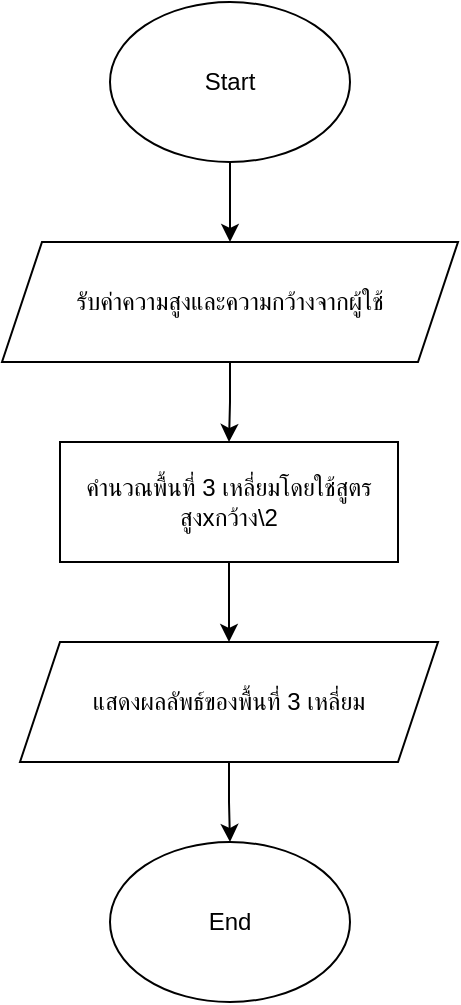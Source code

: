 <mxfile version="24.9.0">
  <diagram name="หน้า-1" id="0fBWH7ecKhA2h3ilsx1q">
    <mxGraphModel dx="1666" dy="747" grid="1" gridSize="10" guides="1" tooltips="1" connect="1" arrows="1" fold="1" page="1" pageScale="1" pageWidth="827" pageHeight="1169" math="0" shadow="0">
      <root>
        <mxCell id="0" />
        <mxCell id="1" parent="0" />
        <mxCell id="dpMSwJJegg2xjnV_pQBU-2" value="" style="edgeStyle=orthogonalEdgeStyle;rounded=0;orthogonalLoop=1;jettySize=auto;html=1;" edge="1" parent="1" source="F6e6mWZ_462r1k3fH2Ds-2" target="dpMSwJJegg2xjnV_pQBU-1">
          <mxGeometry relative="1" as="geometry" />
        </mxCell>
        <mxCell id="F6e6mWZ_462r1k3fH2Ds-2" value="Start" style="ellipse;whiteSpace=wrap;html=1;" parent="1" vertex="1">
          <mxGeometry x="354" y="20" width="120" height="80" as="geometry" />
        </mxCell>
        <mxCell id="F6e6mWZ_462r1k3fH2Ds-12" value="End" style="ellipse;whiteSpace=wrap;html=1;" parent="1" vertex="1">
          <mxGeometry x="354" y="440" width="120" height="80" as="geometry" />
        </mxCell>
        <mxCell id="dpMSwJJegg2xjnV_pQBU-6" value="" style="edgeStyle=orthogonalEdgeStyle;rounded=0;orthogonalLoop=1;jettySize=auto;html=1;" edge="1" parent="1" source="dpMSwJJegg2xjnV_pQBU-1" target="dpMSwJJegg2xjnV_pQBU-3">
          <mxGeometry relative="1" as="geometry" />
        </mxCell>
        <mxCell id="dpMSwJJegg2xjnV_pQBU-1" value="รับค่าความสูงและความกว้างจากผู้ใช้" style="shape=parallelogram;perimeter=parallelogramPerimeter;whiteSpace=wrap;html=1;fixedSize=1;" vertex="1" parent="1">
          <mxGeometry x="300" y="140" width="228" height="60" as="geometry" />
        </mxCell>
        <mxCell id="dpMSwJJegg2xjnV_pQBU-5" value="" style="edgeStyle=orthogonalEdgeStyle;rounded=0;orthogonalLoop=1;jettySize=auto;html=1;" edge="1" parent="1" source="dpMSwJJegg2xjnV_pQBU-3" target="dpMSwJJegg2xjnV_pQBU-4">
          <mxGeometry relative="1" as="geometry" />
        </mxCell>
        <mxCell id="dpMSwJJegg2xjnV_pQBU-3" value="คำนวณพื้นที่ 3 เหลี่ยมโดยใช้สูตร&lt;br&gt;&lt;div&gt;&lt;span style=&quot;background-color: initial;&quot;&gt;สูงx&lt;/span&gt;กว้าง\2&lt;/div&gt;" style="rounded=0;whiteSpace=wrap;html=1;" vertex="1" parent="1">
          <mxGeometry x="329" y="240" width="169" height="60" as="geometry" />
        </mxCell>
        <mxCell id="dpMSwJJegg2xjnV_pQBU-7" value="" style="edgeStyle=orthogonalEdgeStyle;rounded=0;orthogonalLoop=1;jettySize=auto;html=1;" edge="1" parent="1" source="dpMSwJJegg2xjnV_pQBU-4" target="F6e6mWZ_462r1k3fH2Ds-12">
          <mxGeometry relative="1" as="geometry" />
        </mxCell>
        <mxCell id="dpMSwJJegg2xjnV_pQBU-4" value="แสดงผลลัพธ์ของพื้นที่ 3 เหลี่ยม" style="shape=parallelogram;perimeter=parallelogramPerimeter;whiteSpace=wrap;html=1;fixedSize=1;" vertex="1" parent="1">
          <mxGeometry x="309" y="340" width="209" height="60" as="geometry" />
        </mxCell>
      </root>
    </mxGraphModel>
  </diagram>
</mxfile>
